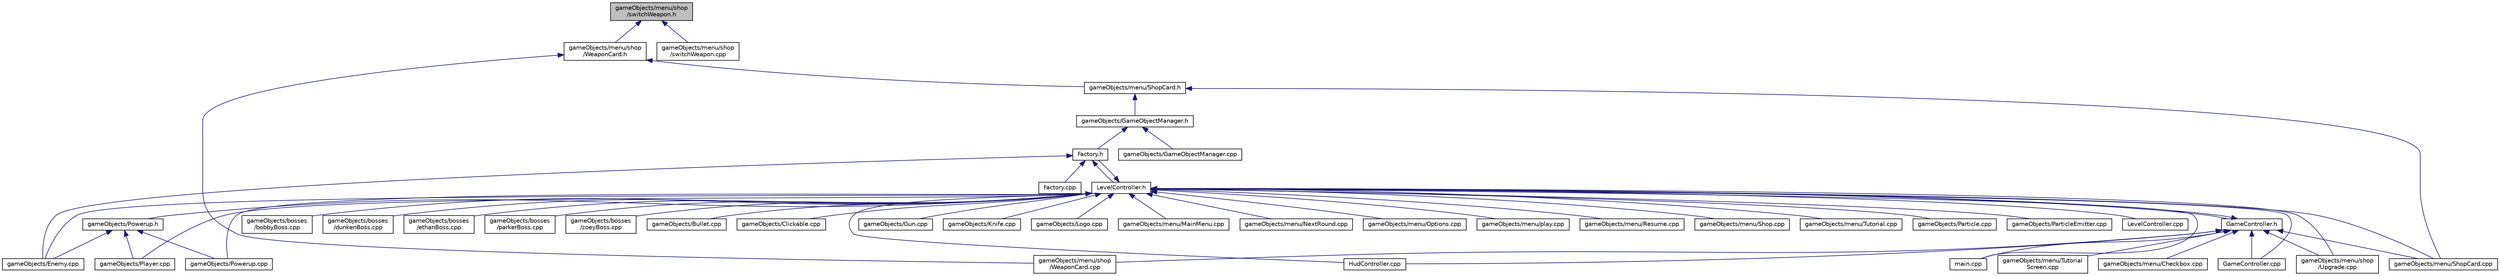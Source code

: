 digraph "gameObjects/menu/shop/switchWeapon.h"
{
  edge [fontname="Helvetica",fontsize="10",labelfontname="Helvetica",labelfontsize="10"];
  node [fontname="Helvetica",fontsize="10",shape=record];
  Node1 [label="gameObjects/menu/shop\l/switchWeapon.h",height=0.2,width=0.4,color="black", fillcolor="grey75", style="filled", fontcolor="black"];
  Node1 -> Node2 [dir="back",color="midnightblue",fontsize="10",style="solid"];
  Node2 [label="gameObjects/menu/shop\l/WeaponCard.h",height=0.2,width=0.4,color="black", fillcolor="white", style="filled",URL="$_weapon_card_8h.html"];
  Node2 -> Node3 [dir="back",color="midnightblue",fontsize="10",style="solid"];
  Node3 [label="gameObjects/menu/ShopCard.h",height=0.2,width=0.4,color="black", fillcolor="white", style="filled",URL="$_shop_card_8h.html"];
  Node3 -> Node4 [dir="back",color="midnightblue",fontsize="10",style="solid"];
  Node4 [label="gameObjects/GameObjectManager.h",height=0.2,width=0.4,color="black", fillcolor="white", style="filled",URL="$_game_object_manager_8h.html"];
  Node4 -> Node5 [dir="back",color="midnightblue",fontsize="10",style="solid"];
  Node5 [label="Factory.h",height=0.2,width=0.4,color="black", fillcolor="white", style="filled",URL="$_factory_8h.html"];
  Node5 -> Node6 [dir="back",color="midnightblue",fontsize="10",style="solid"];
  Node6 [label="Factory.cpp",height=0.2,width=0.4,color="black", fillcolor="white", style="filled",URL="$_factory_8cpp.html"];
  Node5 -> Node7 [dir="back",color="midnightblue",fontsize="10",style="solid"];
  Node7 [label="LevelController.h",height=0.2,width=0.4,color="black", fillcolor="white", style="filled",URL="$_level_controller_8h.html"];
  Node7 -> Node5 [dir="back",color="midnightblue",fontsize="10",style="solid"];
  Node7 -> Node8 [dir="back",color="midnightblue",fontsize="10",style="solid"];
  Node8 [label="GameController.h",height=0.2,width=0.4,color="black", fillcolor="white", style="filled",URL="$_game_controller_8h.html"];
  Node8 -> Node7 [dir="back",color="midnightblue",fontsize="10",style="solid"];
  Node8 -> Node9 [dir="back",color="midnightblue",fontsize="10",style="solid"];
  Node9 [label="GameController.cpp",height=0.2,width=0.4,color="black", fillcolor="white", style="filled",URL="$_game_controller_8cpp.html"];
  Node8 -> Node10 [dir="back",color="midnightblue",fontsize="10",style="solid"];
  Node10 [label="gameObjects/menu/Checkbox.cpp",height=0.2,width=0.4,color="black", fillcolor="white", style="filled",URL="$_checkbox_8cpp.html"];
  Node8 -> Node11 [dir="back",color="midnightblue",fontsize="10",style="solid"];
  Node11 [label="gameObjects/menu/shop\l/Upgrade.cpp",height=0.2,width=0.4,color="black", fillcolor="white", style="filled",URL="$_upgrade_8cpp.html"];
  Node8 -> Node12 [dir="back",color="midnightblue",fontsize="10",style="solid"];
  Node12 [label="gameObjects/menu/shop\l/WeaponCard.cpp",height=0.2,width=0.4,color="black", fillcolor="white", style="filled",URL="$_weapon_card_8cpp.html"];
  Node8 -> Node13 [dir="back",color="midnightblue",fontsize="10",style="solid"];
  Node13 [label="gameObjects/menu/ShopCard.cpp",height=0.2,width=0.4,color="black", fillcolor="white", style="filled",URL="$_shop_card_8cpp.html"];
  Node8 -> Node14 [dir="back",color="midnightblue",fontsize="10",style="solid"];
  Node14 [label="gameObjects/menu/Tutorial\lScreen.cpp",height=0.2,width=0.4,color="black", fillcolor="white", style="filled",URL="$_tutorial_screen_8cpp.html"];
  Node8 -> Node15 [dir="back",color="midnightblue",fontsize="10",style="solid"];
  Node15 [label="HudController.cpp",height=0.2,width=0.4,color="black", fillcolor="white", style="filled",URL="$_hud_controller_8cpp.html"];
  Node8 -> Node16 [dir="back",color="midnightblue",fontsize="10",style="solid"];
  Node16 [label="main.cpp",height=0.2,width=0.4,color="black", fillcolor="white", style="filled",URL="$main_8cpp.html"];
  Node7 -> Node9 [dir="back",color="midnightblue",fontsize="10",style="solid"];
  Node7 -> Node17 [dir="back",color="midnightblue",fontsize="10",style="solid"];
  Node17 [label="gameObjects/bosses\l/bobbyBoss.cpp",height=0.2,width=0.4,color="black", fillcolor="white", style="filled",URL="$bobby_boss_8cpp.html"];
  Node7 -> Node18 [dir="back",color="midnightblue",fontsize="10",style="solid"];
  Node18 [label="gameObjects/bosses\l/dunkenBoss.cpp",height=0.2,width=0.4,color="black", fillcolor="white", style="filled",URL="$dunken_boss_8cpp.html"];
  Node7 -> Node19 [dir="back",color="midnightblue",fontsize="10",style="solid"];
  Node19 [label="gameObjects/bosses\l/ethanBoss.cpp",height=0.2,width=0.4,color="black", fillcolor="white", style="filled",URL="$ethan_boss_8cpp.html"];
  Node7 -> Node20 [dir="back",color="midnightblue",fontsize="10",style="solid"];
  Node20 [label="gameObjects/bosses\l/parkerBoss.cpp",height=0.2,width=0.4,color="black", fillcolor="white", style="filled",URL="$parker_boss_8cpp.html"];
  Node7 -> Node21 [dir="back",color="midnightblue",fontsize="10",style="solid"];
  Node21 [label="gameObjects/bosses\l/zoeyBoss.cpp",height=0.2,width=0.4,color="black", fillcolor="white", style="filled",URL="$zoey_boss_8cpp.html"];
  Node7 -> Node22 [dir="back",color="midnightblue",fontsize="10",style="solid"];
  Node22 [label="gameObjects/Bullet.cpp",height=0.2,width=0.4,color="black", fillcolor="white", style="filled",URL="$_bullet_8cpp.html"];
  Node7 -> Node23 [dir="back",color="midnightblue",fontsize="10",style="solid"];
  Node23 [label="gameObjects/Clickable.cpp",height=0.2,width=0.4,color="black", fillcolor="white", style="filled",URL="$_clickable_8cpp.html"];
  Node7 -> Node24 [dir="back",color="midnightblue",fontsize="10",style="solid"];
  Node24 [label="gameObjects/Powerup.h",height=0.2,width=0.4,color="black", fillcolor="white", style="filled",URL="$_powerup_8h.html"];
  Node24 -> Node25 [dir="back",color="midnightblue",fontsize="10",style="solid"];
  Node25 [label="gameObjects/Enemy.cpp",height=0.2,width=0.4,color="black", fillcolor="white", style="filled",URL="$_enemy_8cpp.html"];
  Node24 -> Node26 [dir="back",color="midnightblue",fontsize="10",style="solid"];
  Node26 [label="gameObjects/Player.cpp",height=0.2,width=0.4,color="black", fillcolor="white", style="filled",URL="$_player_8cpp.html"];
  Node24 -> Node27 [dir="back",color="midnightblue",fontsize="10",style="solid"];
  Node27 [label="gameObjects/Powerup.cpp",height=0.2,width=0.4,color="black", fillcolor="white", style="filled",URL="$_powerup_8cpp.html"];
  Node7 -> Node25 [dir="back",color="midnightblue",fontsize="10",style="solid"];
  Node7 -> Node28 [dir="back",color="midnightblue",fontsize="10",style="solid"];
  Node28 [label="gameObjects/Gun.cpp",height=0.2,width=0.4,color="black", fillcolor="white", style="filled",URL="$_gun_8cpp.html"];
  Node7 -> Node29 [dir="back",color="midnightblue",fontsize="10",style="solid"];
  Node29 [label="gameObjects/Knife.cpp",height=0.2,width=0.4,color="black", fillcolor="white", style="filled",URL="$_knife_8cpp.html"];
  Node7 -> Node30 [dir="back",color="midnightblue",fontsize="10",style="solid"];
  Node30 [label="gameObjects/Logo.cpp",height=0.2,width=0.4,color="black", fillcolor="white", style="filled",URL="$_logo_8cpp.html"];
  Node7 -> Node31 [dir="back",color="midnightblue",fontsize="10",style="solid"];
  Node31 [label="gameObjects/menu/MainMenu.cpp",height=0.2,width=0.4,color="black", fillcolor="white", style="filled",URL="$_main_menu_8cpp.html"];
  Node7 -> Node32 [dir="back",color="midnightblue",fontsize="10",style="solid"];
  Node32 [label="gameObjects/menu/NextRound.cpp",height=0.2,width=0.4,color="black", fillcolor="white", style="filled",URL="$_next_round_8cpp.html"];
  Node7 -> Node33 [dir="back",color="midnightblue",fontsize="10",style="solid"];
  Node33 [label="gameObjects/menu/Options.cpp",height=0.2,width=0.4,color="black", fillcolor="white", style="filled",URL="$_options_8cpp.html"];
  Node7 -> Node34 [dir="back",color="midnightblue",fontsize="10",style="solid"];
  Node34 [label="gameObjects/menu/play.cpp",height=0.2,width=0.4,color="black", fillcolor="white", style="filled",URL="$play_8cpp.html"];
  Node7 -> Node35 [dir="back",color="midnightblue",fontsize="10",style="solid"];
  Node35 [label="gameObjects/menu/Resume.cpp",height=0.2,width=0.4,color="black", fillcolor="white", style="filled",URL="$_resume_8cpp.html"];
  Node7 -> Node11 [dir="back",color="midnightblue",fontsize="10",style="solid"];
  Node7 -> Node36 [dir="back",color="midnightblue",fontsize="10",style="solid"];
  Node36 [label="gameObjects/menu/Shop.cpp",height=0.2,width=0.4,color="black", fillcolor="white", style="filled",URL="$_shop_8cpp.html"];
  Node7 -> Node13 [dir="back",color="midnightblue",fontsize="10",style="solid"];
  Node7 -> Node37 [dir="back",color="midnightblue",fontsize="10",style="solid"];
  Node37 [label="gameObjects/menu/Tutorial.cpp",height=0.2,width=0.4,color="black", fillcolor="white", style="filled",URL="$_tutorial_8cpp.html"];
  Node7 -> Node38 [dir="back",color="midnightblue",fontsize="10",style="solid"];
  Node38 [label="gameObjects/Particle.cpp",height=0.2,width=0.4,color="black", fillcolor="white", style="filled",URL="$_particle_8cpp.html"];
  Node7 -> Node39 [dir="back",color="midnightblue",fontsize="10",style="solid"];
  Node39 [label="gameObjects/ParticleEmitter.cpp",height=0.2,width=0.4,color="black", fillcolor="white", style="filled",URL="$_particle_emitter_8cpp.html"];
  Node7 -> Node26 [dir="back",color="midnightblue",fontsize="10",style="solid"];
  Node7 -> Node27 [dir="back",color="midnightblue",fontsize="10",style="solid"];
  Node7 -> Node15 [dir="back",color="midnightblue",fontsize="10",style="solid"];
  Node7 -> Node40 [dir="back",color="midnightblue",fontsize="10",style="solid"];
  Node40 [label="LevelController.cpp",height=0.2,width=0.4,color="black", fillcolor="white", style="filled",URL="$_level_controller_8cpp.html"];
  Node7 -> Node16 [dir="back",color="midnightblue",fontsize="10",style="solid"];
  Node5 -> Node25 [dir="back",color="midnightblue",fontsize="10",style="solid"];
  Node4 -> Node41 [dir="back",color="midnightblue",fontsize="10",style="solid"];
  Node41 [label="gameObjects/GameObjectManager.cpp",height=0.2,width=0.4,color="black", fillcolor="white", style="filled",URL="$_game_object_manager_8cpp.html"];
  Node3 -> Node13 [dir="back",color="midnightblue",fontsize="10",style="solid"];
  Node2 -> Node12 [dir="back",color="midnightblue",fontsize="10",style="solid"];
  Node1 -> Node42 [dir="back",color="midnightblue",fontsize="10",style="solid"];
  Node42 [label="gameObjects/menu/shop\l/switchWeapon.cpp",height=0.2,width=0.4,color="black", fillcolor="white", style="filled",URL="$switch_weapon_8cpp.html"];
}
